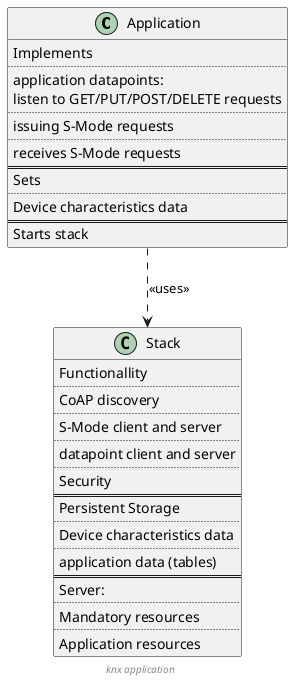 @startuml
skinparam componentStyle rectangle

class Application {
  Implements
  ..
  application datapoints:
  listen to GET/PUT/POST/DELETE requests
  ..
  issuing S-Mode requests
  ..
  receives S-Mode requests
  ==
  Sets
  ..
  Device characteristics data
  ==
  Starts stack
}

class Stack {
  Functionallity
  ..
  CoAP discovery
  ..
  S-Mode client and server
  ..
  datapoint client and server
  ..
  Security  
  ==
  Persistent Storage
  ..
  Device characteristics data
  ..
  application data (tables)
  ==
  Server:
  ..
  Mandatory resources
  ..
  Application resources
}

Application ..> Stack : <<uses>>

footer //knx application//
@enduml
